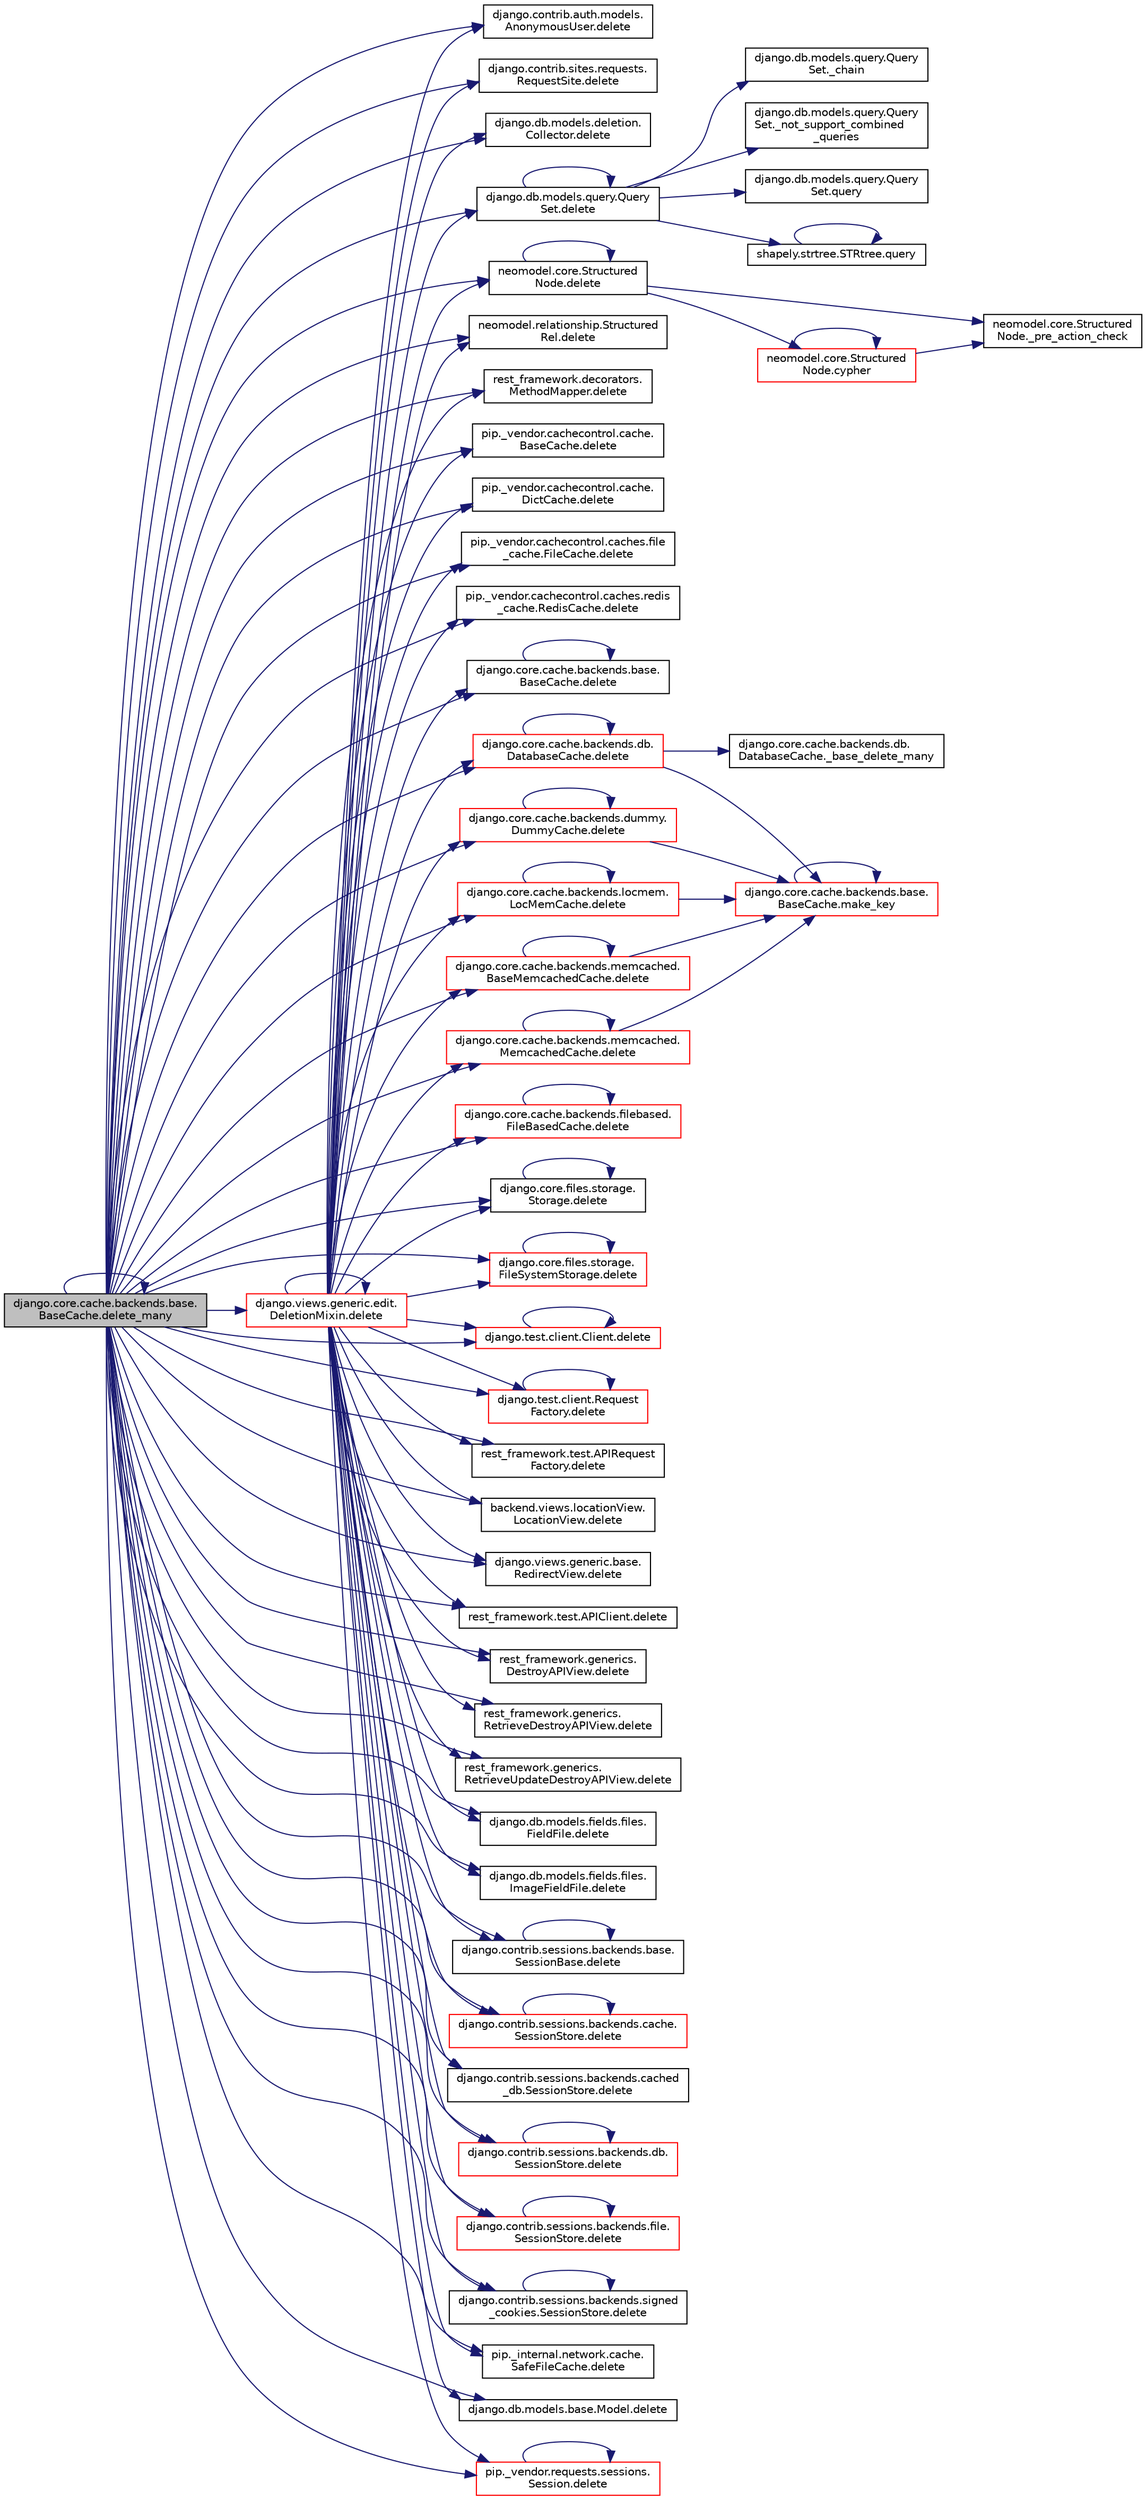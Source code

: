 digraph "django.core.cache.backends.base.BaseCache.delete_many"
{
 // LATEX_PDF_SIZE
  edge [fontname="Helvetica",fontsize="10",labelfontname="Helvetica",labelfontsize="10"];
  node [fontname="Helvetica",fontsize="10",shape=record];
  rankdir="LR";
  Node1 [label="django.core.cache.backends.base.\lBaseCache.delete_many",height=0.2,width=0.4,color="black", fillcolor="grey75", style="filled", fontcolor="black",tooltip=" "];
  Node1 -> Node2 [color="midnightblue",fontsize="10",style="solid",fontname="Helvetica"];
  Node2 [label="django.contrib.auth.models.\lAnonymousUser.delete",height=0.2,width=0.4,color="black", fillcolor="white", style="filled",URL="$d4/d46/classdjango_1_1contrib_1_1auth_1_1models_1_1_anonymous_user.html#aa545b2b6c297c7f483616f3ffde4fd9d",tooltip=" "];
  Node1 -> Node3 [color="midnightblue",fontsize="10",style="solid",fontname="Helvetica"];
  Node3 [label="django.contrib.sites.requests.\lRequestSite.delete",height=0.2,width=0.4,color="black", fillcolor="white", style="filled",URL="$d0/da7/classdjango_1_1contrib_1_1sites_1_1requests_1_1_request_site.html#a310d4ab1b2046e88c337947870a86b13",tooltip=" "];
  Node1 -> Node4 [color="midnightblue",fontsize="10",style="solid",fontname="Helvetica"];
  Node4 [label="django.db.models.deletion.\lCollector.delete",height=0.2,width=0.4,color="black", fillcolor="white", style="filled",URL="$d8/dc4/classdjango_1_1db_1_1models_1_1deletion_1_1_collector.html#aecda8fdde7ba5df9824c18c01f5fa738",tooltip=" "];
  Node1 -> Node5 [color="midnightblue",fontsize="10",style="solid",fontname="Helvetica"];
  Node5 [label="django.db.models.query.Query\lSet.delete",height=0.2,width=0.4,color="black", fillcolor="white", style="filled",URL="$dd/d94/classdjango_1_1db_1_1models_1_1query_1_1_query_set.html#a9f947b4775ff3529db4008d727b84fe9",tooltip=" "];
  Node5 -> Node6 [color="midnightblue",fontsize="10",style="solid",fontname="Helvetica"];
  Node6 [label="django.db.models.query.Query\lSet._chain",height=0.2,width=0.4,color="black", fillcolor="white", style="filled",URL="$dd/d94/classdjango_1_1db_1_1models_1_1query_1_1_query_set.html#a7e1b5806921e30da5ca203c9d1d4c2d5",tooltip=" "];
  Node5 -> Node7 [color="midnightblue",fontsize="10",style="solid",fontname="Helvetica"];
  Node7 [label="django.db.models.query.Query\lSet._not_support_combined\l_queries",height=0.2,width=0.4,color="black", fillcolor="white", style="filled",URL="$dd/d94/classdjango_1_1db_1_1models_1_1query_1_1_query_set.html#a861c2ecefc16eb29d7ad4e326ac03fe3",tooltip=" "];
  Node5 -> Node5 [color="midnightblue",fontsize="10",style="solid",fontname="Helvetica"];
  Node5 -> Node8 [color="midnightblue",fontsize="10",style="solid",fontname="Helvetica"];
  Node8 [label="django.db.models.query.Query\lSet.query",height=0.2,width=0.4,color="black", fillcolor="white", style="filled",URL="$dd/d94/classdjango_1_1db_1_1models_1_1query_1_1_query_set.html#a122ab2492eab3285ee368fba53d18a13",tooltip=" "];
  Node5 -> Node9 [color="midnightblue",fontsize="10",style="solid",fontname="Helvetica"];
  Node9 [label="shapely.strtree.STRtree.query",height=0.2,width=0.4,color="black", fillcolor="white", style="filled",URL="$de/dd0/classshapely_1_1strtree_1_1_s_t_rtree.html#a36091f1859b35aa145800837553ec921",tooltip=" "];
  Node9 -> Node9 [color="midnightblue",fontsize="10",style="solid",fontname="Helvetica"];
  Node1 -> Node10 [color="midnightblue",fontsize="10",style="solid",fontname="Helvetica"];
  Node10 [label="neomodel.core.Structured\lNode.delete",height=0.2,width=0.4,color="black", fillcolor="white", style="filled",URL="$d8/d5d/classneomodel_1_1core_1_1_structured_node.html#a9b2b4466a3659e2b2f058bca90f8b9ea",tooltip=" "];
  Node10 -> Node11 [color="midnightblue",fontsize="10",style="solid",fontname="Helvetica"];
  Node11 [label="neomodel.core.Structured\lNode._pre_action_check",height=0.2,width=0.4,color="black", fillcolor="white", style="filled",URL="$d8/d5d/classneomodel_1_1core_1_1_structured_node.html#ad773084fe9c34f23708769382d58a784",tooltip=" "];
  Node10 -> Node12 [color="midnightblue",fontsize="10",style="solid",fontname="Helvetica"];
  Node12 [label="neomodel.core.Structured\lNode.cypher",height=0.2,width=0.4,color="red", fillcolor="white", style="filled",URL="$d8/d5d/classneomodel_1_1core_1_1_structured_node.html#ab25fc931775dc7200bfa837b1fb9033e",tooltip=" "];
  Node12 -> Node11 [color="midnightblue",fontsize="10",style="solid",fontname="Helvetica"];
  Node12 -> Node12 [color="midnightblue",fontsize="10",style="solid",fontname="Helvetica"];
  Node10 -> Node10 [color="midnightblue",fontsize="10",style="solid",fontname="Helvetica"];
  Node1 -> Node52 [color="midnightblue",fontsize="10",style="solid",fontname="Helvetica"];
  Node52 [label="neomodel.relationship.Structured\lRel.delete",height=0.2,width=0.4,color="black", fillcolor="white", style="filled",URL="$d9/d08/classneomodel_1_1relationship_1_1_structured_rel.html#afa20d7338ced6dfb9c942383601de5c7",tooltip=" "];
  Node1 -> Node53 [color="midnightblue",fontsize="10",style="solid",fontname="Helvetica"];
  Node53 [label="rest_framework.decorators.\lMethodMapper.delete",height=0.2,width=0.4,color="black", fillcolor="white", style="filled",URL="$d1/d97/classrest__framework_1_1decorators_1_1_method_mapper.html#a30744c7d23529daab1cb45568e26bbaa",tooltip=" "];
  Node1 -> Node54 [color="midnightblue",fontsize="10",style="solid",fontname="Helvetica"];
  Node54 [label="pip._vendor.cachecontrol.cache.\lBaseCache.delete",height=0.2,width=0.4,color="black", fillcolor="white", style="filled",URL="$da/d8a/classpip_1_1__vendor_1_1cachecontrol_1_1cache_1_1_base_cache.html#a78a73165a30b294597fd6a634d41daef",tooltip=" "];
  Node1 -> Node55 [color="midnightblue",fontsize="10",style="solid",fontname="Helvetica"];
  Node55 [label="pip._vendor.cachecontrol.cache.\lDictCache.delete",height=0.2,width=0.4,color="black", fillcolor="white", style="filled",URL="$da/d77/classpip_1_1__vendor_1_1cachecontrol_1_1cache_1_1_dict_cache.html#abd0976cb09cf07de12b3323fe67ec164",tooltip=" "];
  Node1 -> Node56 [color="midnightblue",fontsize="10",style="solid",fontname="Helvetica"];
  Node56 [label="pip._vendor.cachecontrol.caches.file\l_cache.FileCache.delete",height=0.2,width=0.4,color="black", fillcolor="white", style="filled",URL="$d4/d5e/classpip_1_1__vendor_1_1cachecontrol_1_1caches_1_1file__cache_1_1_file_cache.html#a1f44d290ce63c0561cbd10a4d03bd499",tooltip=" "];
  Node1 -> Node57 [color="midnightblue",fontsize="10",style="solid",fontname="Helvetica"];
  Node57 [label="pip._vendor.cachecontrol.caches.redis\l_cache.RedisCache.delete",height=0.2,width=0.4,color="black", fillcolor="white", style="filled",URL="$dd/d2e/classpip_1_1__vendor_1_1cachecontrol_1_1caches_1_1redis__cache_1_1_redis_cache.html#aa8a8152f5a8f2aa6b08733a36bfa930b",tooltip=" "];
  Node1 -> Node58 [color="midnightblue",fontsize="10",style="solid",fontname="Helvetica"];
  Node58 [label="django.core.cache.backends.base.\lBaseCache.delete",height=0.2,width=0.4,color="black", fillcolor="white", style="filled",URL="$d0/d87/classdjango_1_1core_1_1cache_1_1backends_1_1base_1_1_base_cache.html#a2cccc488a5ffe6a3e14760e196a39284",tooltip=" "];
  Node58 -> Node58 [color="midnightblue",fontsize="10",style="solid",fontname="Helvetica"];
  Node1 -> Node59 [color="midnightblue",fontsize="10",style="solid",fontname="Helvetica"];
  Node59 [label="django.core.cache.backends.db.\lDatabaseCache.delete",height=0.2,width=0.4,color="red", fillcolor="white", style="filled",URL="$d7/dcb/classdjango_1_1core_1_1cache_1_1backends_1_1db_1_1_database_cache.html#ac676b836af729b7a68b7f6f961786122",tooltip=" "];
  Node59 -> Node60 [color="midnightblue",fontsize="10",style="solid",fontname="Helvetica"];
  Node60 [label="django.core.cache.backends.db.\lDatabaseCache._base_delete_many",height=0.2,width=0.4,color="black", fillcolor="white", style="filled",URL="$d7/dcb/classdjango_1_1core_1_1cache_1_1backends_1_1db_1_1_database_cache.html#ae2b64ab766182879698d1078f833709e",tooltip=" "];
  Node59 -> Node59 [color="midnightblue",fontsize="10",style="solid",fontname="Helvetica"];
  Node59 -> Node61 [color="midnightblue",fontsize="10",style="solid",fontname="Helvetica"];
  Node61 [label="django.core.cache.backends.base.\lBaseCache.make_key",height=0.2,width=0.4,color="red", fillcolor="white", style="filled",URL="$d0/d87/classdjango_1_1core_1_1cache_1_1backends_1_1base_1_1_base_cache.html#a8913a325faa9ef7a0b057adf6ec6274e",tooltip=" "];
  Node61 -> Node61 [color="midnightblue",fontsize="10",style="solid",fontname="Helvetica"];
  Node1 -> Node64 [color="midnightblue",fontsize="10",style="solid",fontname="Helvetica"];
  Node64 [label="django.core.cache.backends.dummy.\lDummyCache.delete",height=0.2,width=0.4,color="red", fillcolor="white", style="filled",URL="$d6/db9/classdjango_1_1core_1_1cache_1_1backends_1_1dummy_1_1_dummy_cache.html#a7ca60b88843cf54787d93aef7385f8ec",tooltip=" "];
  Node64 -> Node64 [color="midnightblue",fontsize="10",style="solid",fontname="Helvetica"];
  Node64 -> Node61 [color="midnightblue",fontsize="10",style="solid",fontname="Helvetica"];
  Node1 -> Node65 [color="midnightblue",fontsize="10",style="solid",fontname="Helvetica"];
  Node65 [label="django.core.cache.backends.filebased.\lFileBasedCache.delete",height=0.2,width=0.4,color="red", fillcolor="white", style="filled",URL="$df/d01/classdjango_1_1core_1_1cache_1_1backends_1_1filebased_1_1_file_based_cache.html#adcdacd345f00c642824ce42cee445b2b",tooltip=" "];
  Node65 -> Node65 [color="midnightblue",fontsize="10",style="solid",fontname="Helvetica"];
  Node1 -> Node70 [color="midnightblue",fontsize="10",style="solid",fontname="Helvetica"];
  Node70 [label="django.core.cache.backends.locmem.\lLocMemCache.delete",height=0.2,width=0.4,color="red", fillcolor="white", style="filled",URL="$de/d7d/classdjango_1_1core_1_1cache_1_1backends_1_1locmem_1_1_loc_mem_cache.html#a88aa484a0388b02b665765bdfb4a3c4d",tooltip=" "];
  Node70 -> Node70 [color="midnightblue",fontsize="10",style="solid",fontname="Helvetica"];
  Node70 -> Node61 [color="midnightblue",fontsize="10",style="solid",fontname="Helvetica"];
  Node1 -> Node71 [color="midnightblue",fontsize="10",style="solid",fontname="Helvetica"];
  Node71 [label="django.core.cache.backends.memcached.\lBaseMemcachedCache.delete",height=0.2,width=0.4,color="red", fillcolor="white", style="filled",URL="$d3/d36/classdjango_1_1core_1_1cache_1_1backends_1_1memcached_1_1_base_memcached_cache.html#a54a28ee9f16dabbad5486259aa951701",tooltip=" "];
  Node71 -> Node71 [color="midnightblue",fontsize="10",style="solid",fontname="Helvetica"];
  Node71 -> Node61 [color="midnightblue",fontsize="10",style="solid",fontname="Helvetica"];
  Node1 -> Node73 [color="midnightblue",fontsize="10",style="solid",fontname="Helvetica"];
  Node73 [label="django.core.cache.backends.memcached.\lMemcachedCache.delete",height=0.2,width=0.4,color="red", fillcolor="white", style="filled",URL="$dd/d33/classdjango_1_1core_1_1cache_1_1backends_1_1memcached_1_1_memcached_cache.html#a63f8c602072b2c6e3c557caa012de90f",tooltip=" "];
  Node73 -> Node73 [color="midnightblue",fontsize="10",style="solid",fontname="Helvetica"];
  Node73 -> Node61 [color="midnightblue",fontsize="10",style="solid",fontname="Helvetica"];
  Node1 -> Node74 [color="midnightblue",fontsize="10",style="solid",fontname="Helvetica"];
  Node74 [label="django.core.files.storage.\lStorage.delete",height=0.2,width=0.4,color="black", fillcolor="white", style="filled",URL="$dc/dad/classdjango_1_1core_1_1files_1_1storage_1_1_storage.html#a63aebfed95298abeeedb11e48d79e301",tooltip=" "];
  Node74 -> Node74 [color="midnightblue",fontsize="10",style="solid",fontname="Helvetica"];
  Node1 -> Node75 [color="midnightblue",fontsize="10",style="solid",fontname="Helvetica"];
  Node75 [label="django.core.files.storage.\lFileSystemStorage.delete",height=0.2,width=0.4,color="red", fillcolor="white", style="filled",URL="$db/da8/classdjango_1_1core_1_1files_1_1storage_1_1_file_system_storage.html#ad31ad8e7dcaeee30a6b95c4336aa4577",tooltip=" "];
  Node75 -> Node75 [color="midnightblue",fontsize="10",style="solid",fontname="Helvetica"];
  Node1 -> Node94 [color="midnightblue",fontsize="10",style="solid",fontname="Helvetica"];
  Node94 [label="django.test.client.Client.delete",height=0.2,width=0.4,color="red", fillcolor="white", style="filled",URL="$d2/d2e/classdjango_1_1test_1_1client_1_1_client.html#adba3d4bb560f275067cec97540e87683",tooltip=" "];
  Node94 -> Node94 [color="midnightblue",fontsize="10",style="solid",fontname="Helvetica"];
  Node1 -> Node97 [color="midnightblue",fontsize="10",style="solid",fontname="Helvetica"];
  Node97 [label="django.test.client.Request\lFactory.delete",height=0.2,width=0.4,color="red", fillcolor="white", style="filled",URL="$db/d7f/classdjango_1_1test_1_1client_1_1_request_factory.html#ac3912de7786624d2d6b5f5eb9422bd17",tooltip=" "];
  Node97 -> Node97 [color="midnightblue",fontsize="10",style="solid",fontname="Helvetica"];
  Node1 -> Node2746 [color="midnightblue",fontsize="10",style="solid",fontname="Helvetica"];
  Node2746 [label="rest_framework.test.APIRequest\lFactory.delete",height=0.2,width=0.4,color="black", fillcolor="white", style="filled",URL="$da/d3c/classrest__framework_1_1test_1_1_a_p_i_request_factory.html#a15751c60898d10232505a046ff078f23",tooltip=" "];
  Node1 -> Node2748 [color="midnightblue",fontsize="10",style="solid",fontname="Helvetica"];
  Node2748 [label="backend.views.locationView.\lLocationView.delete",height=0.2,width=0.4,color="black", fillcolor="white", style="filled",URL="$d8/dae/classbackend_1_1views_1_1location_view_1_1_location_view.html#a1493e8fd6530ed3519f74331d681998c",tooltip=" "];
  Node1 -> Node2749 [color="midnightblue",fontsize="10",style="solid",fontname="Helvetica"];
  Node2749 [label="django.views.generic.base.\lRedirectView.delete",height=0.2,width=0.4,color="black", fillcolor="white", style="filled",URL="$dd/dec/classdjango_1_1views_1_1generic_1_1base_1_1_redirect_view.html#adf0d69d55198f09d340e4ea5697ff77e",tooltip=" "];
  Node1 -> Node2750 [color="midnightblue",fontsize="10",style="solid",fontname="Helvetica"];
  Node2750 [label="django.views.generic.edit.\lDeletionMixin.delete",height=0.2,width=0.4,color="red", fillcolor="white", style="filled",URL="$d3/d92/classdjango_1_1views_1_1generic_1_1edit_1_1_deletion_mixin.html#a51f105c6c7ad7f026a85bc9fbc68488d",tooltip=" "];
  Node2750 -> Node2 [color="midnightblue",fontsize="10",style="solid",fontname="Helvetica"];
  Node2750 -> Node3 [color="midnightblue",fontsize="10",style="solid",fontname="Helvetica"];
  Node2750 -> Node4 [color="midnightblue",fontsize="10",style="solid",fontname="Helvetica"];
  Node2750 -> Node5 [color="midnightblue",fontsize="10",style="solid",fontname="Helvetica"];
  Node2750 -> Node10 [color="midnightblue",fontsize="10",style="solid",fontname="Helvetica"];
  Node2750 -> Node52 [color="midnightblue",fontsize="10",style="solid",fontname="Helvetica"];
  Node2750 -> Node53 [color="midnightblue",fontsize="10",style="solid",fontname="Helvetica"];
  Node2750 -> Node54 [color="midnightblue",fontsize="10",style="solid",fontname="Helvetica"];
  Node2750 -> Node55 [color="midnightblue",fontsize="10",style="solid",fontname="Helvetica"];
  Node2750 -> Node56 [color="midnightblue",fontsize="10",style="solid",fontname="Helvetica"];
  Node2750 -> Node57 [color="midnightblue",fontsize="10",style="solid",fontname="Helvetica"];
  Node2750 -> Node58 [color="midnightblue",fontsize="10",style="solid",fontname="Helvetica"];
  Node2750 -> Node59 [color="midnightblue",fontsize="10",style="solid",fontname="Helvetica"];
  Node2750 -> Node64 [color="midnightblue",fontsize="10",style="solid",fontname="Helvetica"];
  Node2750 -> Node65 [color="midnightblue",fontsize="10",style="solid",fontname="Helvetica"];
  Node2750 -> Node70 [color="midnightblue",fontsize="10",style="solid",fontname="Helvetica"];
  Node2750 -> Node71 [color="midnightblue",fontsize="10",style="solid",fontname="Helvetica"];
  Node2750 -> Node73 [color="midnightblue",fontsize="10",style="solid",fontname="Helvetica"];
  Node2750 -> Node74 [color="midnightblue",fontsize="10",style="solid",fontname="Helvetica"];
  Node2750 -> Node75 [color="midnightblue",fontsize="10",style="solid",fontname="Helvetica"];
  Node2750 -> Node94 [color="midnightblue",fontsize="10",style="solid",fontname="Helvetica"];
  Node2750 -> Node97 [color="midnightblue",fontsize="10",style="solid",fontname="Helvetica"];
  Node2750 -> Node2746 [color="midnightblue",fontsize="10",style="solid",fontname="Helvetica"];
  Node2750 -> Node2747 [color="midnightblue",fontsize="10",style="solid",fontname="Helvetica"];
  Node2747 [label="rest_framework.test.APIClient.delete",height=0.2,width=0.4,color="black", fillcolor="white", style="filled",URL="$da/d51/classrest__framework_1_1test_1_1_a_p_i_client.html#ac8cdd83dd318c20c31272295883356bb",tooltip=" "];
  Node2750 -> Node2748 [color="midnightblue",fontsize="10",style="solid",fontname="Helvetica"];
  Node2750 -> Node2749 [color="midnightblue",fontsize="10",style="solid",fontname="Helvetica"];
  Node2750 -> Node2750 [color="midnightblue",fontsize="10",style="solid",fontname="Helvetica"];
  Node2750 -> Node2751 [color="midnightblue",fontsize="10",style="solid",fontname="Helvetica"];
  Node2751 [label="rest_framework.generics.\lDestroyAPIView.delete",height=0.2,width=0.4,color="black", fillcolor="white", style="filled",URL="$d2/da9/classrest__framework_1_1generics_1_1_destroy_a_p_i_view.html#a989609b6511308f73c669fa2b10acf0b",tooltip=" "];
  Node2750 -> Node2752 [color="midnightblue",fontsize="10",style="solid",fontname="Helvetica"];
  Node2752 [label="rest_framework.generics.\lRetrieveDestroyAPIView.delete",height=0.2,width=0.4,color="black", fillcolor="white", style="filled",URL="$d0/ddb/classrest__framework_1_1generics_1_1_retrieve_destroy_a_p_i_view.html#af37dea50a86e91d0c3b647f4b31a41e1",tooltip=" "];
  Node2750 -> Node2753 [color="midnightblue",fontsize="10",style="solid",fontname="Helvetica"];
  Node2753 [label="rest_framework.generics.\lRetrieveUpdateDestroyAPIView.delete",height=0.2,width=0.4,color="black", fillcolor="white", style="filled",URL="$d4/d8b/classrest__framework_1_1generics_1_1_retrieve_update_destroy_a_p_i_view.html#a4b2a5592c4d0b4ffffd2eaceb9be7ca0",tooltip=" "];
  Node2750 -> Node2754 [color="midnightblue",fontsize="10",style="solid",fontname="Helvetica"];
  Node2754 [label="django.db.models.fields.files.\lFieldFile.delete",height=0.2,width=0.4,color="black", fillcolor="white", style="filled",URL="$d8/d02/classdjango_1_1db_1_1models_1_1fields_1_1files_1_1_field_file.html#a44da98dd3c19b214934a2075dd35dde0",tooltip=" "];
  Node2750 -> Node2755 [color="midnightblue",fontsize="10",style="solid",fontname="Helvetica"];
  Node2755 [label="django.db.models.fields.files.\lImageFieldFile.delete",height=0.2,width=0.4,color="black", fillcolor="white", style="filled",URL="$d3/d78/classdjango_1_1db_1_1models_1_1fields_1_1files_1_1_image_field_file.html#a1a6ea70efd88380a82b3785706e794d2",tooltip=" "];
  Node2750 -> Node2756 [color="midnightblue",fontsize="10",style="solid",fontname="Helvetica"];
  Node2756 [label="django.contrib.sessions.backends.base.\lSessionBase.delete",height=0.2,width=0.4,color="black", fillcolor="white", style="filled",URL="$d1/d6e/classdjango_1_1contrib_1_1sessions_1_1backends_1_1base_1_1_session_base.html#a0f32ceddfbc413dc019ada68b65dfd88",tooltip=" "];
  Node2756 -> Node2756 [color="midnightblue",fontsize="10",style="solid",fontname="Helvetica"];
  Node2750 -> Node2757 [color="midnightblue",fontsize="10",style="solid",fontname="Helvetica"];
  Node2757 [label="django.contrib.sessions.backends.cache.\lSessionStore.delete",height=0.2,width=0.4,color="red", fillcolor="white", style="filled",URL="$df/d0f/classdjango_1_1contrib_1_1sessions_1_1backends_1_1cache_1_1_session_store.html#a0390ff9bb7112e15591d36d27e461f2b",tooltip=" "];
  Node2757 -> Node2757 [color="midnightblue",fontsize="10",style="solid",fontname="Helvetica"];
  Node2750 -> Node2758 [color="midnightblue",fontsize="10",style="solid",fontname="Helvetica"];
  Node2758 [label="django.contrib.sessions.backends.cached\l_db.SessionStore.delete",height=0.2,width=0.4,color="black", fillcolor="white", style="filled",URL="$d9/dd2/classdjango_1_1contrib_1_1sessions_1_1backends_1_1cached__db_1_1_session_store.html#a6efda5f3f79226efc62531d3d5982ece",tooltip=" "];
  Node2750 -> Node2759 [color="midnightblue",fontsize="10",style="solid",fontname="Helvetica"];
  Node2759 [label="django.contrib.sessions.backends.db.\lSessionStore.delete",height=0.2,width=0.4,color="red", fillcolor="white", style="filled",URL="$d2/d1a/classdjango_1_1contrib_1_1sessions_1_1backends_1_1db_1_1_session_store.html#ad04a28bf8d0a61a72ba52660237a04f5",tooltip=" "];
  Node2759 -> Node2759 [color="midnightblue",fontsize="10",style="solid",fontname="Helvetica"];
  Node2750 -> Node2760 [color="midnightblue",fontsize="10",style="solid",fontname="Helvetica"];
  Node2760 [label="django.contrib.sessions.backends.file.\lSessionStore.delete",height=0.2,width=0.4,color="red", fillcolor="white", style="filled",URL="$dc/dba/classdjango_1_1contrib_1_1sessions_1_1backends_1_1file_1_1_session_store.html#a468cb7af9b56abdec8a9d0eef41feb74",tooltip=" "];
  Node2760 -> Node2760 [color="midnightblue",fontsize="10",style="solid",fontname="Helvetica"];
  Node2750 -> Node2761 [color="midnightblue",fontsize="10",style="solid",fontname="Helvetica"];
  Node2761 [label="django.contrib.sessions.backends.signed\l_cookies.SessionStore.delete",height=0.2,width=0.4,color="black", fillcolor="white", style="filled",URL="$d4/da0/classdjango_1_1contrib_1_1sessions_1_1backends_1_1signed__cookies_1_1_session_store.html#a0eee02f9bfa1353c1d8cbcd98d765660",tooltip=" "];
  Node2761 -> Node2761 [color="midnightblue",fontsize="10",style="solid",fontname="Helvetica"];
  Node2750 -> Node2762 [color="midnightblue",fontsize="10",style="solid",fontname="Helvetica"];
  Node2762 [label="pip._internal.network.cache.\lSafeFileCache.delete",height=0.2,width=0.4,color="black", fillcolor="white", style="filled",URL="$d6/db2/classpip_1_1__internal_1_1network_1_1cache_1_1_safe_file_cache.html#acd56ba8bed0346d9ff5e04f88be484e1",tooltip=" "];
  Node2750 -> Node2763 [color="midnightblue",fontsize="10",style="solid",fontname="Helvetica"];
  Node2763 [label="django.db.models.base.Model.delete",height=0.2,width=0.4,color="black", fillcolor="white", style="filled",URL="$da/d39/classdjango_1_1db_1_1models_1_1base_1_1_model.html#a965586feb46201e0799a9354ec38b87e",tooltip=" "];
  Node2750 -> Node2764 [color="midnightblue",fontsize="10",style="solid",fontname="Helvetica"];
  Node2764 [label="pip._vendor.requests.sessions.\lSession.delete",height=0.2,width=0.4,color="red", fillcolor="white", style="filled",URL="$da/de9/classpip_1_1__vendor_1_1requests_1_1sessions_1_1_session.html#a10a0d9552a108655ec064bd587678247",tooltip=" "];
  Node2764 -> Node2764 [color="midnightblue",fontsize="10",style="solid",fontname="Helvetica"];
  Node1 -> Node2754 [color="midnightblue",fontsize="10",style="solid",fontname="Helvetica"];
  Node1 -> Node2755 [color="midnightblue",fontsize="10",style="solid",fontname="Helvetica"];
  Node1 -> Node2756 [color="midnightblue",fontsize="10",style="solid",fontname="Helvetica"];
  Node1 -> Node2757 [color="midnightblue",fontsize="10",style="solid",fontname="Helvetica"];
  Node1 -> Node2758 [color="midnightblue",fontsize="10",style="solid",fontname="Helvetica"];
  Node1 -> Node2759 [color="midnightblue",fontsize="10",style="solid",fontname="Helvetica"];
  Node1 -> Node2760 [color="midnightblue",fontsize="10",style="solid",fontname="Helvetica"];
  Node1 -> Node2761 [color="midnightblue",fontsize="10",style="solid",fontname="Helvetica"];
  Node1 -> Node2762 [color="midnightblue",fontsize="10",style="solid",fontname="Helvetica"];
  Node1 -> Node2764 [color="midnightblue",fontsize="10",style="solid",fontname="Helvetica"];
  Node1 -> Node2763 [color="midnightblue",fontsize="10",style="solid",fontname="Helvetica"];
  Node1 -> Node2747 [color="midnightblue",fontsize="10",style="solid",fontname="Helvetica"];
  Node1 -> Node2751 [color="midnightblue",fontsize="10",style="solid",fontname="Helvetica"];
  Node1 -> Node2752 [color="midnightblue",fontsize="10",style="solid",fontname="Helvetica"];
  Node1 -> Node2753 [color="midnightblue",fontsize="10",style="solid",fontname="Helvetica"];
  Node1 -> Node1 [color="midnightblue",fontsize="10",style="solid",fontname="Helvetica"];
}
